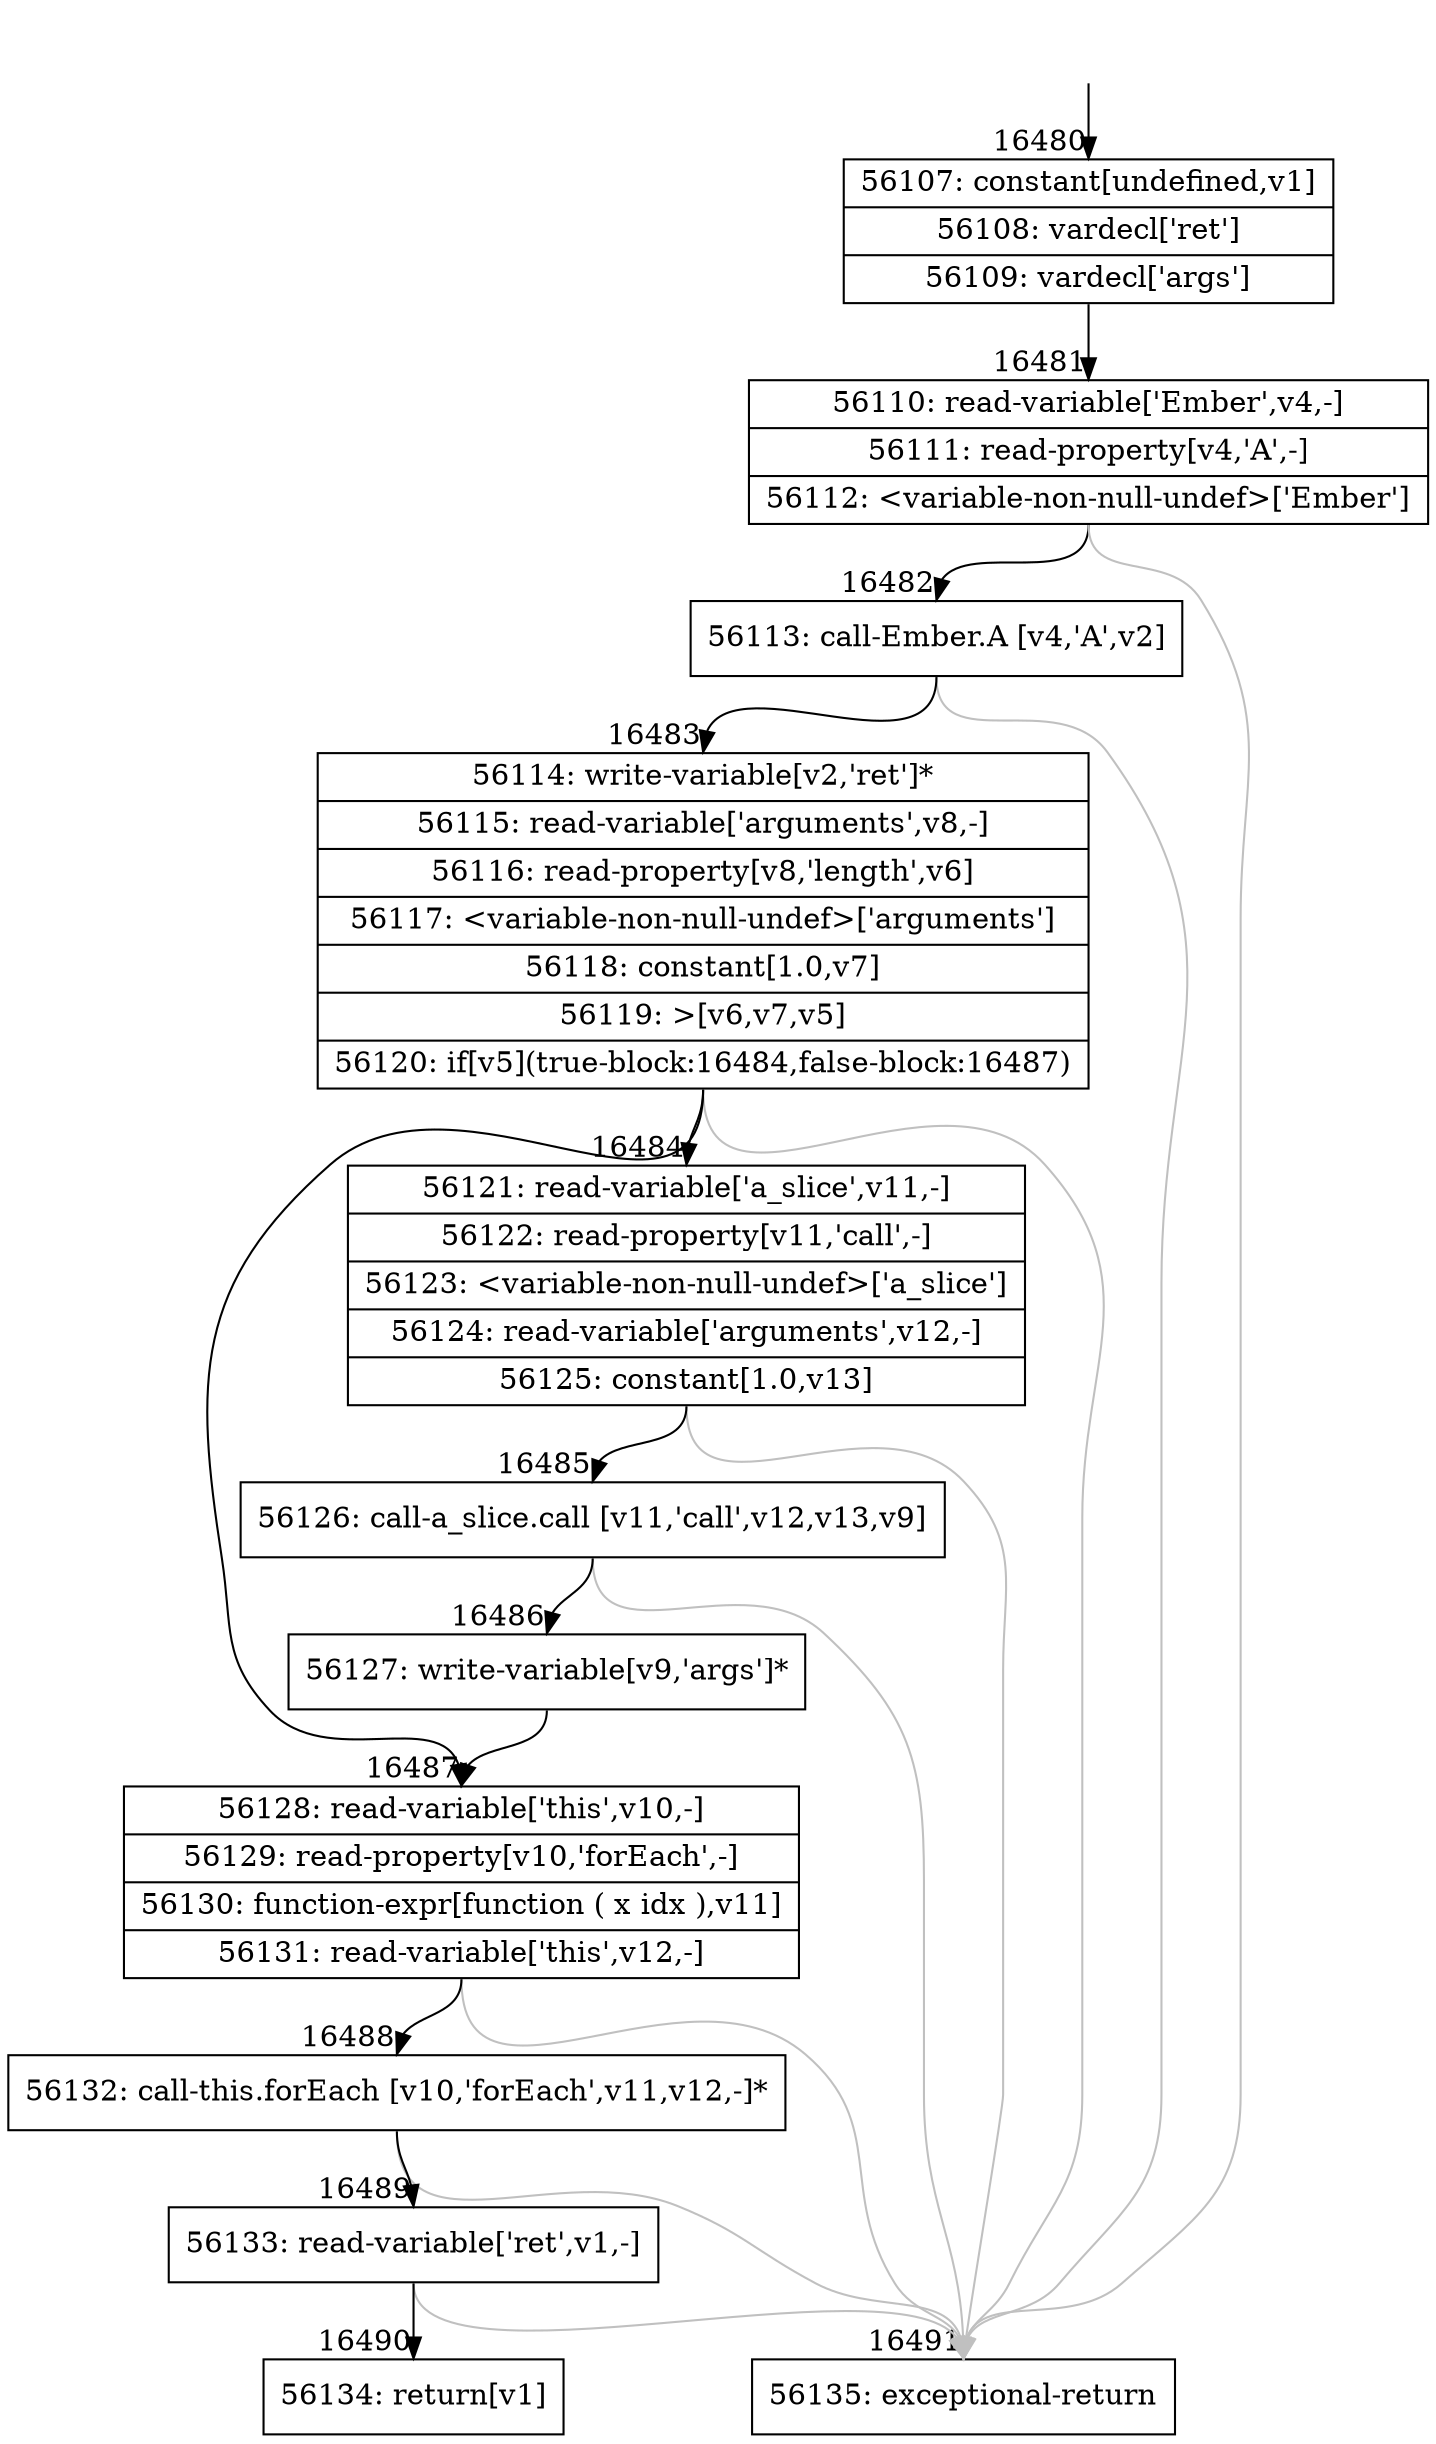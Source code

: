 digraph {
rankdir="TD"
BB_entry1409[shape=none,label=""];
BB_entry1409 -> BB16480 [tailport=s, headport=n, headlabel="    16480"]
BB16480 [shape=record label="{56107: constant[undefined,v1]|56108: vardecl['ret']|56109: vardecl['args']}" ] 
BB16480 -> BB16481 [tailport=s, headport=n, headlabel="      16481"]
BB16481 [shape=record label="{56110: read-variable['Ember',v4,-]|56111: read-property[v4,'A',-]|56112: \<variable-non-null-undef\>['Ember']}" ] 
BB16481 -> BB16482 [tailport=s, headport=n, headlabel="      16482"]
BB16481 -> BB16491 [tailport=s, headport=n, color=gray, headlabel="      16491"]
BB16482 [shape=record label="{56113: call-Ember.A [v4,'A',v2]}" ] 
BB16482 -> BB16483 [tailport=s, headport=n, headlabel="      16483"]
BB16482 -> BB16491 [tailport=s, headport=n, color=gray]
BB16483 [shape=record label="{56114: write-variable[v2,'ret']*|56115: read-variable['arguments',v8,-]|56116: read-property[v8,'length',v6]|56117: \<variable-non-null-undef\>['arguments']|56118: constant[1.0,v7]|56119: \>[v6,v7,v5]|56120: if[v5](true-block:16484,false-block:16487)}" ] 
BB16483 -> BB16484 [tailport=s, headport=n, headlabel="      16484"]
BB16483 -> BB16487 [tailport=s, headport=n, headlabel="      16487"]
BB16483 -> BB16491 [tailport=s, headport=n, color=gray]
BB16484 [shape=record label="{56121: read-variable['a_slice',v11,-]|56122: read-property[v11,'call',-]|56123: \<variable-non-null-undef\>['a_slice']|56124: read-variable['arguments',v12,-]|56125: constant[1.0,v13]}" ] 
BB16484 -> BB16485 [tailport=s, headport=n, headlabel="      16485"]
BB16484 -> BB16491 [tailport=s, headport=n, color=gray]
BB16485 [shape=record label="{56126: call-a_slice.call [v11,'call',v12,v13,v9]}" ] 
BB16485 -> BB16486 [tailport=s, headport=n, headlabel="      16486"]
BB16485 -> BB16491 [tailport=s, headport=n, color=gray]
BB16486 [shape=record label="{56127: write-variable[v9,'args']*}" ] 
BB16486 -> BB16487 [tailport=s, headport=n]
BB16487 [shape=record label="{56128: read-variable['this',v10,-]|56129: read-property[v10,'forEach',-]|56130: function-expr[function ( x idx ),v11]|56131: read-variable['this',v12,-]}" ] 
BB16487 -> BB16488 [tailport=s, headport=n, headlabel="      16488"]
BB16487 -> BB16491 [tailport=s, headport=n, color=gray]
BB16488 [shape=record label="{56132: call-this.forEach [v10,'forEach',v11,v12,-]*}" ] 
BB16488 -> BB16489 [tailport=s, headport=n, headlabel="      16489"]
BB16488 -> BB16491 [tailport=s, headport=n, color=gray]
BB16489 [shape=record label="{56133: read-variable['ret',v1,-]}" ] 
BB16489 -> BB16490 [tailport=s, headport=n, headlabel="      16490"]
BB16489 -> BB16491 [tailport=s, headport=n, color=gray]
BB16490 [shape=record label="{56134: return[v1]}" ] 
BB16491 [shape=record label="{56135: exceptional-return}" ] 
//#$~ 30915
}
